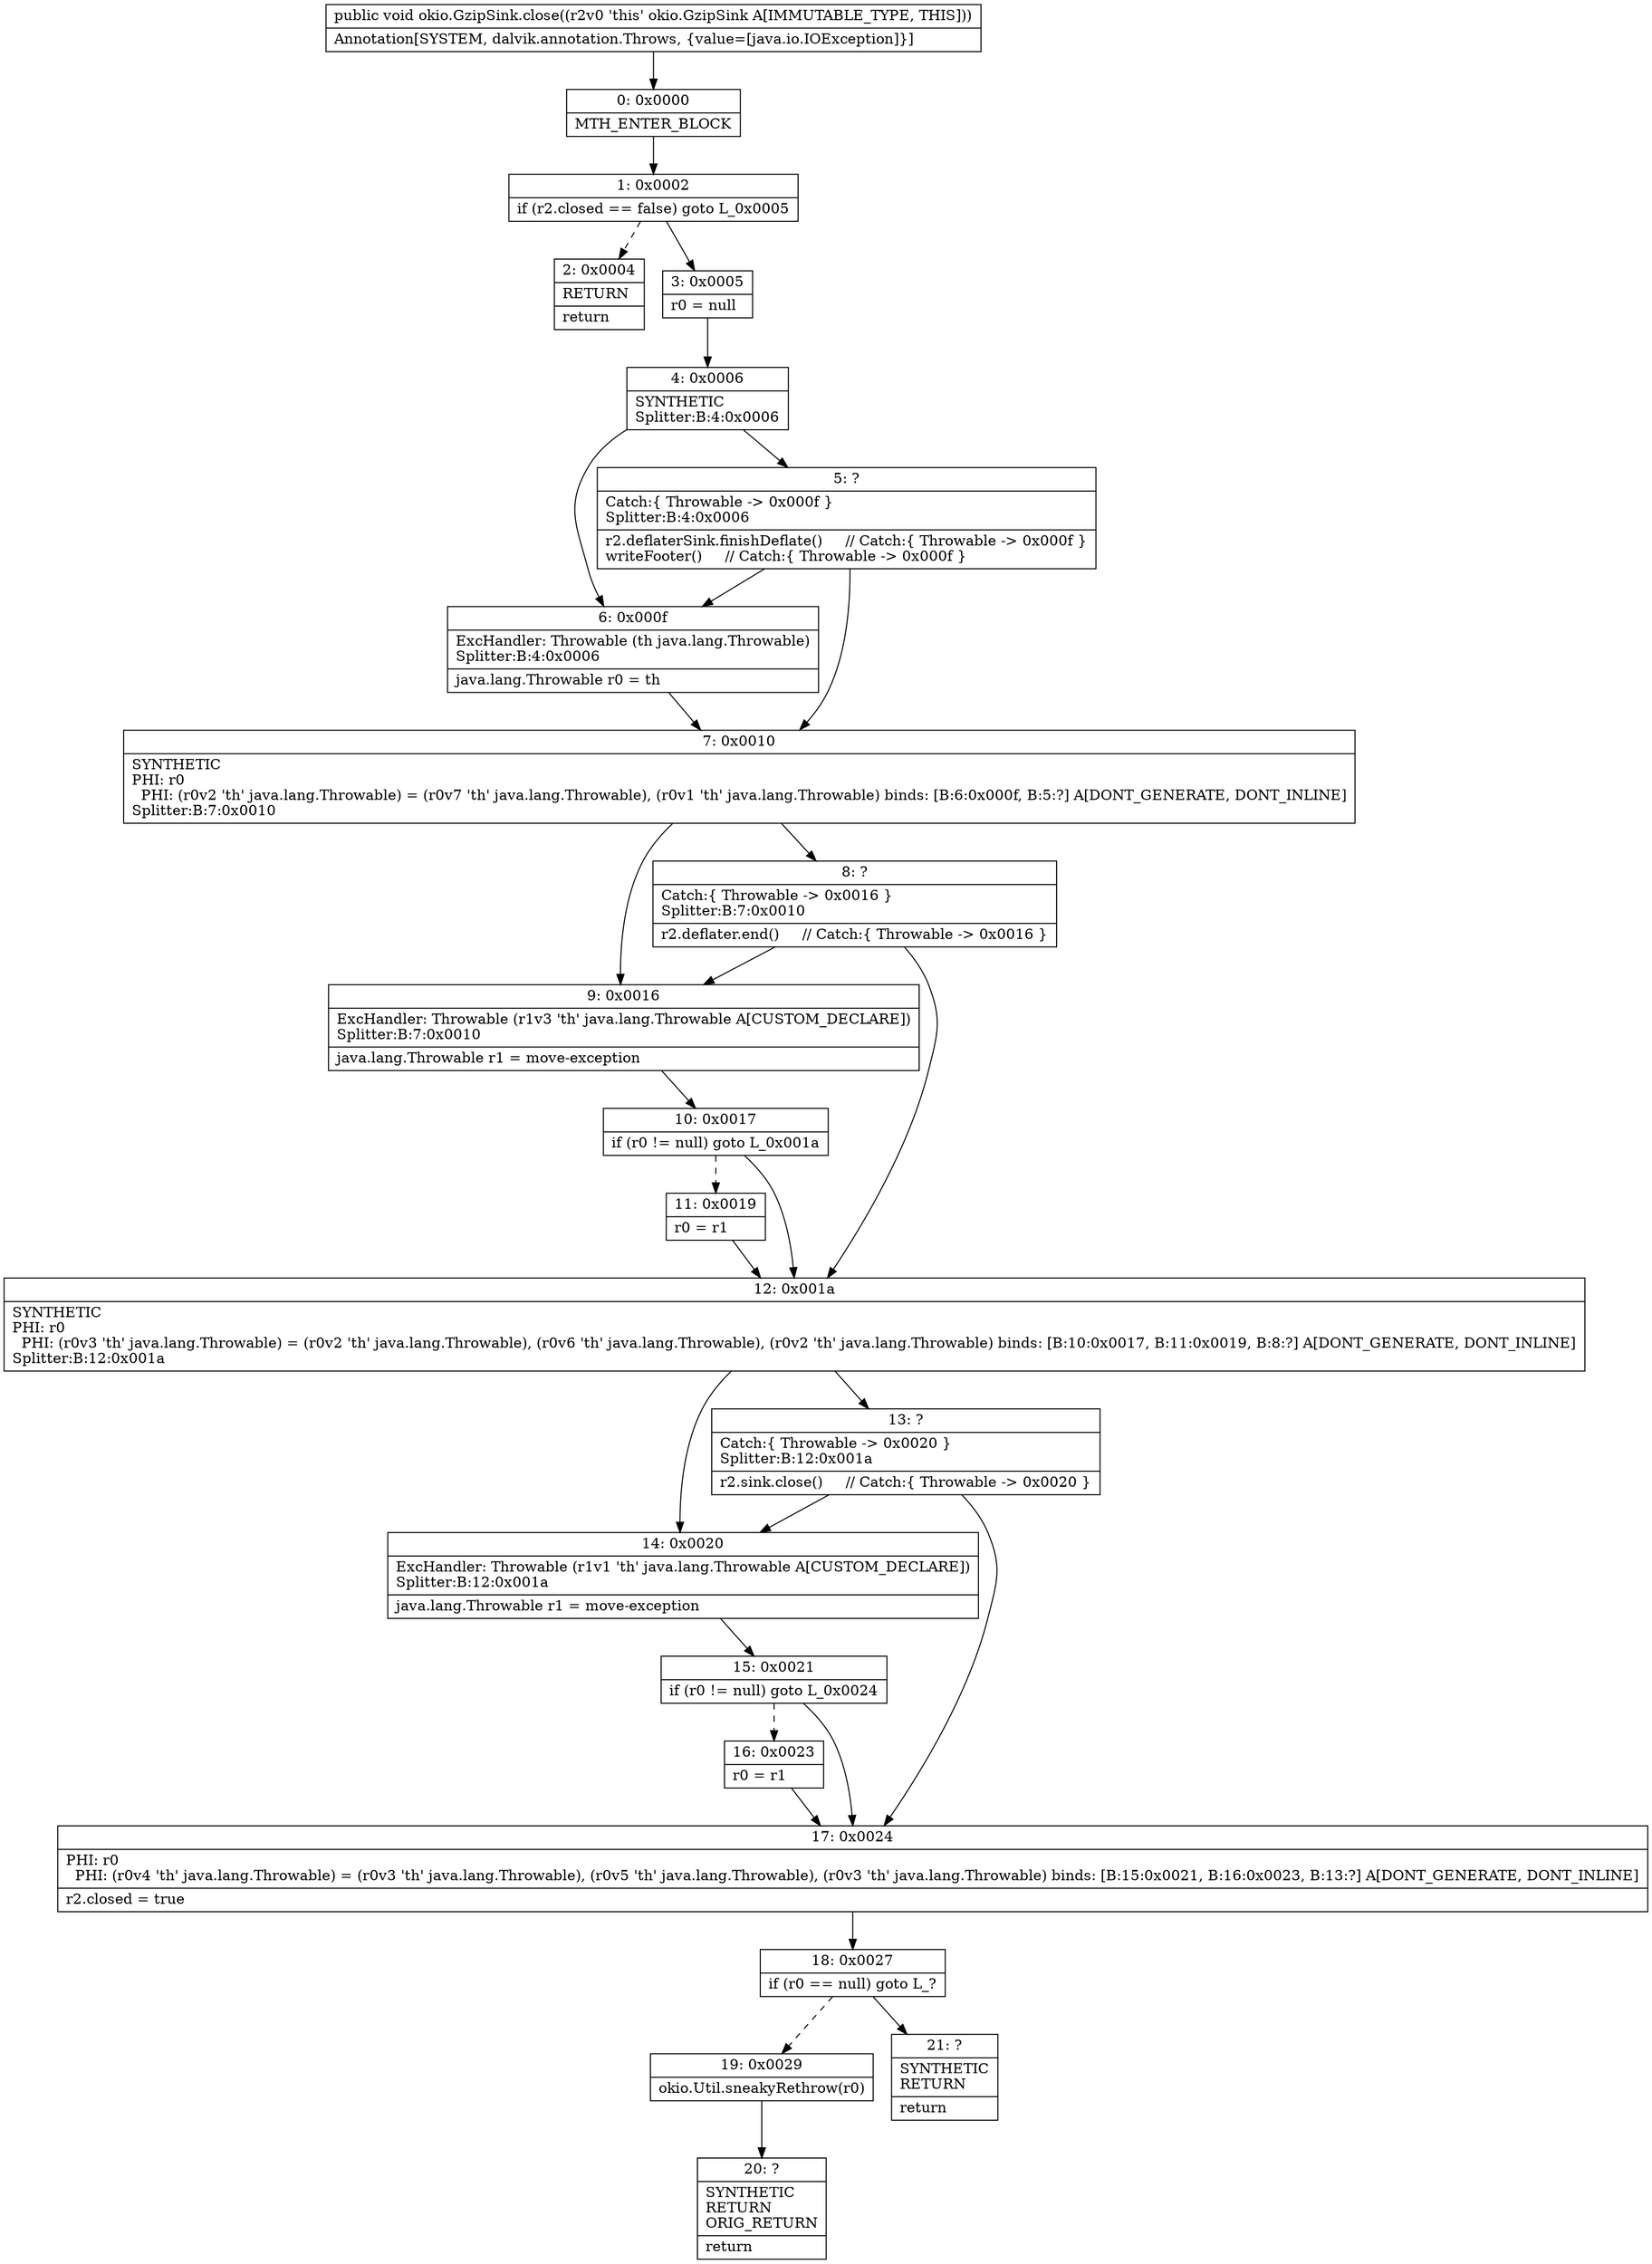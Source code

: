 digraph "CFG forokio.GzipSink.close()V" {
Node_0 [shape=record,label="{0\:\ 0x0000|MTH_ENTER_BLOCK\l}"];
Node_1 [shape=record,label="{1\:\ 0x0002|if (r2.closed == false) goto L_0x0005\l}"];
Node_2 [shape=record,label="{2\:\ 0x0004|RETURN\l|return\l}"];
Node_3 [shape=record,label="{3\:\ 0x0005|r0 = null\l}"];
Node_4 [shape=record,label="{4\:\ 0x0006|SYNTHETIC\lSplitter:B:4:0x0006\l}"];
Node_5 [shape=record,label="{5\:\ ?|Catch:\{ Throwable \-\> 0x000f \}\lSplitter:B:4:0x0006\l|r2.deflaterSink.finishDeflate()     \/\/ Catch:\{ Throwable \-\> 0x000f \}\lwriteFooter()     \/\/ Catch:\{ Throwable \-\> 0x000f \}\l}"];
Node_6 [shape=record,label="{6\:\ 0x000f|ExcHandler: Throwable (th java.lang.Throwable)\lSplitter:B:4:0x0006\l|java.lang.Throwable r0 = th\l}"];
Node_7 [shape=record,label="{7\:\ 0x0010|SYNTHETIC\lPHI: r0 \l  PHI: (r0v2 'th' java.lang.Throwable) = (r0v7 'th' java.lang.Throwable), (r0v1 'th' java.lang.Throwable) binds: [B:6:0x000f, B:5:?] A[DONT_GENERATE, DONT_INLINE]\lSplitter:B:7:0x0010\l}"];
Node_8 [shape=record,label="{8\:\ ?|Catch:\{ Throwable \-\> 0x0016 \}\lSplitter:B:7:0x0010\l|r2.deflater.end()     \/\/ Catch:\{ Throwable \-\> 0x0016 \}\l}"];
Node_9 [shape=record,label="{9\:\ 0x0016|ExcHandler: Throwable (r1v3 'th' java.lang.Throwable A[CUSTOM_DECLARE])\lSplitter:B:7:0x0010\l|java.lang.Throwable r1 = move\-exception\l}"];
Node_10 [shape=record,label="{10\:\ 0x0017|if (r0 != null) goto L_0x001a\l}"];
Node_11 [shape=record,label="{11\:\ 0x0019|r0 = r1\l}"];
Node_12 [shape=record,label="{12\:\ 0x001a|SYNTHETIC\lPHI: r0 \l  PHI: (r0v3 'th' java.lang.Throwable) = (r0v2 'th' java.lang.Throwable), (r0v6 'th' java.lang.Throwable), (r0v2 'th' java.lang.Throwable) binds: [B:10:0x0017, B:11:0x0019, B:8:?] A[DONT_GENERATE, DONT_INLINE]\lSplitter:B:12:0x001a\l}"];
Node_13 [shape=record,label="{13\:\ ?|Catch:\{ Throwable \-\> 0x0020 \}\lSplitter:B:12:0x001a\l|r2.sink.close()     \/\/ Catch:\{ Throwable \-\> 0x0020 \}\l}"];
Node_14 [shape=record,label="{14\:\ 0x0020|ExcHandler: Throwable (r1v1 'th' java.lang.Throwable A[CUSTOM_DECLARE])\lSplitter:B:12:0x001a\l|java.lang.Throwable r1 = move\-exception\l}"];
Node_15 [shape=record,label="{15\:\ 0x0021|if (r0 != null) goto L_0x0024\l}"];
Node_16 [shape=record,label="{16\:\ 0x0023|r0 = r1\l}"];
Node_17 [shape=record,label="{17\:\ 0x0024|PHI: r0 \l  PHI: (r0v4 'th' java.lang.Throwable) = (r0v3 'th' java.lang.Throwable), (r0v5 'th' java.lang.Throwable), (r0v3 'th' java.lang.Throwable) binds: [B:15:0x0021, B:16:0x0023, B:13:?] A[DONT_GENERATE, DONT_INLINE]\l|r2.closed = true\l}"];
Node_18 [shape=record,label="{18\:\ 0x0027|if (r0 == null) goto L_?\l}"];
Node_19 [shape=record,label="{19\:\ 0x0029|okio.Util.sneakyRethrow(r0)\l}"];
Node_20 [shape=record,label="{20\:\ ?|SYNTHETIC\lRETURN\lORIG_RETURN\l|return\l}"];
Node_21 [shape=record,label="{21\:\ ?|SYNTHETIC\lRETURN\l|return\l}"];
MethodNode[shape=record,label="{public void okio.GzipSink.close((r2v0 'this' okio.GzipSink A[IMMUTABLE_TYPE, THIS]))  | Annotation[SYSTEM, dalvik.annotation.Throws, \{value=[java.io.IOException]\}]\l}"];
MethodNode -> Node_0;
Node_0 -> Node_1;
Node_1 -> Node_2[style=dashed];
Node_1 -> Node_3;
Node_3 -> Node_4;
Node_4 -> Node_5;
Node_4 -> Node_6;
Node_5 -> Node_6;
Node_5 -> Node_7;
Node_6 -> Node_7;
Node_7 -> Node_8;
Node_7 -> Node_9;
Node_8 -> Node_9;
Node_8 -> Node_12;
Node_9 -> Node_10;
Node_10 -> Node_11[style=dashed];
Node_10 -> Node_12;
Node_11 -> Node_12;
Node_12 -> Node_13;
Node_12 -> Node_14;
Node_13 -> Node_14;
Node_13 -> Node_17;
Node_14 -> Node_15;
Node_15 -> Node_16[style=dashed];
Node_15 -> Node_17;
Node_16 -> Node_17;
Node_17 -> Node_18;
Node_18 -> Node_19[style=dashed];
Node_18 -> Node_21;
Node_19 -> Node_20;
}

